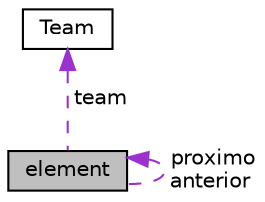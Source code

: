 digraph "element"
{
  edge [fontname="Helvetica",fontsize="10",labelfontname="Helvetica",labelfontsize="10"];
  node [fontname="Helvetica",fontsize="10",shape=record];
  Node1 [label="element",height=0.2,width=0.4,color="black", fillcolor="grey75", style="filled", fontcolor="black"];
  Node2 -> Node1 [dir="back",color="darkorchid3",fontsize="10",style="dashed",label=" team" ,fontname="Helvetica"];
  Node2 [label="Team",height=0.2,width=0.4,color="black", fillcolor="white", style="filled",URL="$structTeam.html"];
  Node1 -> Node1 [dir="back",color="darkorchid3",fontsize="10",style="dashed",label=" proximo\nanterior" ,fontname="Helvetica"];
}
